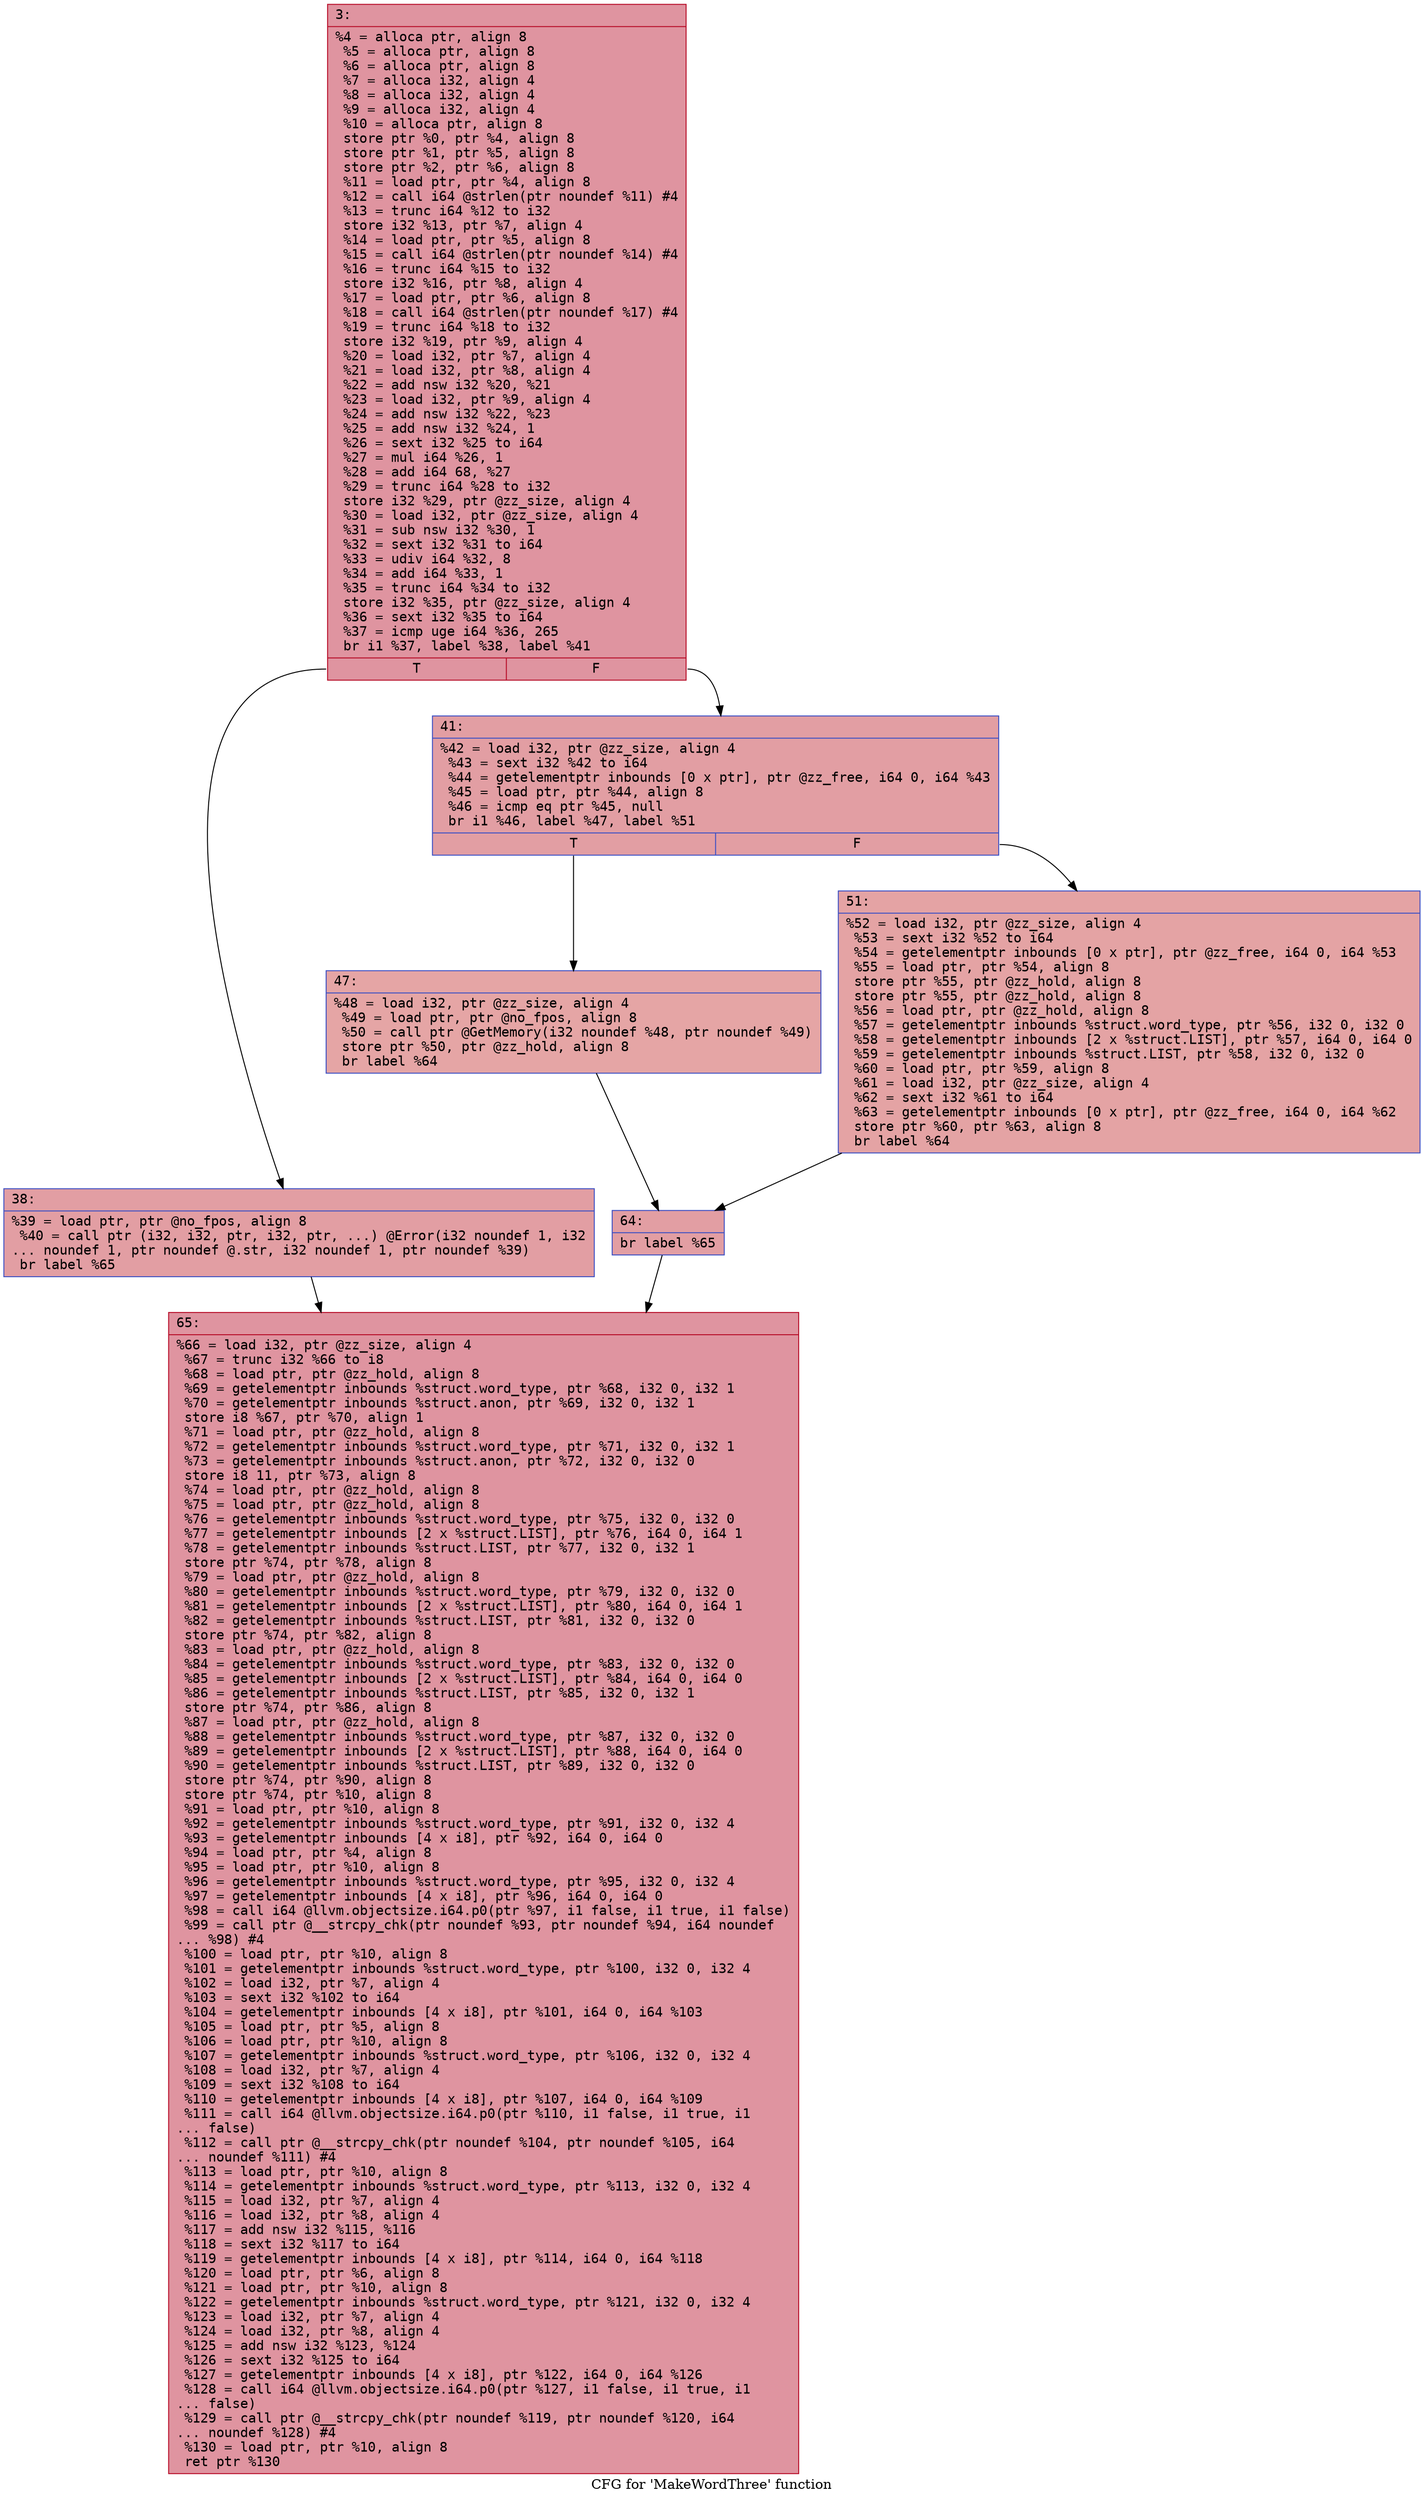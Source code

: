 digraph "CFG for 'MakeWordThree' function" {
	label="CFG for 'MakeWordThree' function";

	Node0x6000028c8d20 [shape=record,color="#b70d28ff", style=filled, fillcolor="#b70d2870" fontname="Courier",label="{3:\l|  %4 = alloca ptr, align 8\l  %5 = alloca ptr, align 8\l  %6 = alloca ptr, align 8\l  %7 = alloca i32, align 4\l  %8 = alloca i32, align 4\l  %9 = alloca i32, align 4\l  %10 = alloca ptr, align 8\l  store ptr %0, ptr %4, align 8\l  store ptr %1, ptr %5, align 8\l  store ptr %2, ptr %6, align 8\l  %11 = load ptr, ptr %4, align 8\l  %12 = call i64 @strlen(ptr noundef %11) #4\l  %13 = trunc i64 %12 to i32\l  store i32 %13, ptr %7, align 4\l  %14 = load ptr, ptr %5, align 8\l  %15 = call i64 @strlen(ptr noundef %14) #4\l  %16 = trunc i64 %15 to i32\l  store i32 %16, ptr %8, align 4\l  %17 = load ptr, ptr %6, align 8\l  %18 = call i64 @strlen(ptr noundef %17) #4\l  %19 = trunc i64 %18 to i32\l  store i32 %19, ptr %9, align 4\l  %20 = load i32, ptr %7, align 4\l  %21 = load i32, ptr %8, align 4\l  %22 = add nsw i32 %20, %21\l  %23 = load i32, ptr %9, align 4\l  %24 = add nsw i32 %22, %23\l  %25 = add nsw i32 %24, 1\l  %26 = sext i32 %25 to i64\l  %27 = mul i64 %26, 1\l  %28 = add i64 68, %27\l  %29 = trunc i64 %28 to i32\l  store i32 %29, ptr @zz_size, align 4\l  %30 = load i32, ptr @zz_size, align 4\l  %31 = sub nsw i32 %30, 1\l  %32 = sext i32 %31 to i64\l  %33 = udiv i64 %32, 8\l  %34 = add i64 %33, 1\l  %35 = trunc i64 %34 to i32\l  store i32 %35, ptr @zz_size, align 4\l  %36 = sext i32 %35 to i64\l  %37 = icmp uge i64 %36, 265\l  br i1 %37, label %38, label %41\l|{<s0>T|<s1>F}}"];
	Node0x6000028c8d20:s0 -> Node0x6000028c8d70[tooltip="3 -> 38\nProbability 50.00%" ];
	Node0x6000028c8d20:s1 -> Node0x6000028c8dc0[tooltip="3 -> 41\nProbability 50.00%" ];
	Node0x6000028c8d70 [shape=record,color="#3d50c3ff", style=filled, fillcolor="#be242e70" fontname="Courier",label="{38:\l|  %39 = load ptr, ptr @no_fpos, align 8\l  %40 = call ptr (i32, i32, ptr, i32, ptr, ...) @Error(i32 noundef 1, i32\l... noundef 1, ptr noundef @.str, i32 noundef 1, ptr noundef %39)\l  br label %65\l}"];
	Node0x6000028c8d70 -> Node0x6000028c8f00[tooltip="38 -> 65\nProbability 100.00%" ];
	Node0x6000028c8dc0 [shape=record,color="#3d50c3ff", style=filled, fillcolor="#be242e70" fontname="Courier",label="{41:\l|  %42 = load i32, ptr @zz_size, align 4\l  %43 = sext i32 %42 to i64\l  %44 = getelementptr inbounds [0 x ptr], ptr @zz_free, i64 0, i64 %43\l  %45 = load ptr, ptr %44, align 8\l  %46 = icmp eq ptr %45, null\l  br i1 %46, label %47, label %51\l|{<s0>T|<s1>F}}"];
	Node0x6000028c8dc0:s0 -> Node0x6000028c8e10[tooltip="41 -> 47\nProbability 37.50%" ];
	Node0x6000028c8dc0:s1 -> Node0x6000028c8e60[tooltip="41 -> 51\nProbability 62.50%" ];
	Node0x6000028c8e10 [shape=record,color="#3d50c3ff", style=filled, fillcolor="#c5333470" fontname="Courier",label="{47:\l|  %48 = load i32, ptr @zz_size, align 4\l  %49 = load ptr, ptr @no_fpos, align 8\l  %50 = call ptr @GetMemory(i32 noundef %48, ptr noundef %49)\l  store ptr %50, ptr @zz_hold, align 8\l  br label %64\l}"];
	Node0x6000028c8e10 -> Node0x6000028c8eb0[tooltip="47 -> 64\nProbability 100.00%" ];
	Node0x6000028c8e60 [shape=record,color="#3d50c3ff", style=filled, fillcolor="#c32e3170" fontname="Courier",label="{51:\l|  %52 = load i32, ptr @zz_size, align 4\l  %53 = sext i32 %52 to i64\l  %54 = getelementptr inbounds [0 x ptr], ptr @zz_free, i64 0, i64 %53\l  %55 = load ptr, ptr %54, align 8\l  store ptr %55, ptr @zz_hold, align 8\l  store ptr %55, ptr @zz_hold, align 8\l  %56 = load ptr, ptr @zz_hold, align 8\l  %57 = getelementptr inbounds %struct.word_type, ptr %56, i32 0, i32 0\l  %58 = getelementptr inbounds [2 x %struct.LIST], ptr %57, i64 0, i64 0\l  %59 = getelementptr inbounds %struct.LIST, ptr %58, i32 0, i32 0\l  %60 = load ptr, ptr %59, align 8\l  %61 = load i32, ptr @zz_size, align 4\l  %62 = sext i32 %61 to i64\l  %63 = getelementptr inbounds [0 x ptr], ptr @zz_free, i64 0, i64 %62\l  store ptr %60, ptr %63, align 8\l  br label %64\l}"];
	Node0x6000028c8e60 -> Node0x6000028c8eb0[tooltip="51 -> 64\nProbability 100.00%" ];
	Node0x6000028c8eb0 [shape=record,color="#3d50c3ff", style=filled, fillcolor="#be242e70" fontname="Courier",label="{64:\l|  br label %65\l}"];
	Node0x6000028c8eb0 -> Node0x6000028c8f00[tooltip="64 -> 65\nProbability 100.00%" ];
	Node0x6000028c8f00 [shape=record,color="#b70d28ff", style=filled, fillcolor="#b70d2870" fontname="Courier",label="{65:\l|  %66 = load i32, ptr @zz_size, align 4\l  %67 = trunc i32 %66 to i8\l  %68 = load ptr, ptr @zz_hold, align 8\l  %69 = getelementptr inbounds %struct.word_type, ptr %68, i32 0, i32 1\l  %70 = getelementptr inbounds %struct.anon, ptr %69, i32 0, i32 1\l  store i8 %67, ptr %70, align 1\l  %71 = load ptr, ptr @zz_hold, align 8\l  %72 = getelementptr inbounds %struct.word_type, ptr %71, i32 0, i32 1\l  %73 = getelementptr inbounds %struct.anon, ptr %72, i32 0, i32 0\l  store i8 11, ptr %73, align 8\l  %74 = load ptr, ptr @zz_hold, align 8\l  %75 = load ptr, ptr @zz_hold, align 8\l  %76 = getelementptr inbounds %struct.word_type, ptr %75, i32 0, i32 0\l  %77 = getelementptr inbounds [2 x %struct.LIST], ptr %76, i64 0, i64 1\l  %78 = getelementptr inbounds %struct.LIST, ptr %77, i32 0, i32 1\l  store ptr %74, ptr %78, align 8\l  %79 = load ptr, ptr @zz_hold, align 8\l  %80 = getelementptr inbounds %struct.word_type, ptr %79, i32 0, i32 0\l  %81 = getelementptr inbounds [2 x %struct.LIST], ptr %80, i64 0, i64 1\l  %82 = getelementptr inbounds %struct.LIST, ptr %81, i32 0, i32 0\l  store ptr %74, ptr %82, align 8\l  %83 = load ptr, ptr @zz_hold, align 8\l  %84 = getelementptr inbounds %struct.word_type, ptr %83, i32 0, i32 0\l  %85 = getelementptr inbounds [2 x %struct.LIST], ptr %84, i64 0, i64 0\l  %86 = getelementptr inbounds %struct.LIST, ptr %85, i32 0, i32 1\l  store ptr %74, ptr %86, align 8\l  %87 = load ptr, ptr @zz_hold, align 8\l  %88 = getelementptr inbounds %struct.word_type, ptr %87, i32 0, i32 0\l  %89 = getelementptr inbounds [2 x %struct.LIST], ptr %88, i64 0, i64 0\l  %90 = getelementptr inbounds %struct.LIST, ptr %89, i32 0, i32 0\l  store ptr %74, ptr %90, align 8\l  store ptr %74, ptr %10, align 8\l  %91 = load ptr, ptr %10, align 8\l  %92 = getelementptr inbounds %struct.word_type, ptr %91, i32 0, i32 4\l  %93 = getelementptr inbounds [4 x i8], ptr %92, i64 0, i64 0\l  %94 = load ptr, ptr %4, align 8\l  %95 = load ptr, ptr %10, align 8\l  %96 = getelementptr inbounds %struct.word_type, ptr %95, i32 0, i32 4\l  %97 = getelementptr inbounds [4 x i8], ptr %96, i64 0, i64 0\l  %98 = call i64 @llvm.objectsize.i64.p0(ptr %97, i1 false, i1 true, i1 false)\l  %99 = call ptr @__strcpy_chk(ptr noundef %93, ptr noundef %94, i64 noundef\l... %98) #4\l  %100 = load ptr, ptr %10, align 8\l  %101 = getelementptr inbounds %struct.word_type, ptr %100, i32 0, i32 4\l  %102 = load i32, ptr %7, align 4\l  %103 = sext i32 %102 to i64\l  %104 = getelementptr inbounds [4 x i8], ptr %101, i64 0, i64 %103\l  %105 = load ptr, ptr %5, align 8\l  %106 = load ptr, ptr %10, align 8\l  %107 = getelementptr inbounds %struct.word_type, ptr %106, i32 0, i32 4\l  %108 = load i32, ptr %7, align 4\l  %109 = sext i32 %108 to i64\l  %110 = getelementptr inbounds [4 x i8], ptr %107, i64 0, i64 %109\l  %111 = call i64 @llvm.objectsize.i64.p0(ptr %110, i1 false, i1 true, i1\l... false)\l  %112 = call ptr @__strcpy_chk(ptr noundef %104, ptr noundef %105, i64\l... noundef %111) #4\l  %113 = load ptr, ptr %10, align 8\l  %114 = getelementptr inbounds %struct.word_type, ptr %113, i32 0, i32 4\l  %115 = load i32, ptr %7, align 4\l  %116 = load i32, ptr %8, align 4\l  %117 = add nsw i32 %115, %116\l  %118 = sext i32 %117 to i64\l  %119 = getelementptr inbounds [4 x i8], ptr %114, i64 0, i64 %118\l  %120 = load ptr, ptr %6, align 8\l  %121 = load ptr, ptr %10, align 8\l  %122 = getelementptr inbounds %struct.word_type, ptr %121, i32 0, i32 4\l  %123 = load i32, ptr %7, align 4\l  %124 = load i32, ptr %8, align 4\l  %125 = add nsw i32 %123, %124\l  %126 = sext i32 %125 to i64\l  %127 = getelementptr inbounds [4 x i8], ptr %122, i64 0, i64 %126\l  %128 = call i64 @llvm.objectsize.i64.p0(ptr %127, i1 false, i1 true, i1\l... false)\l  %129 = call ptr @__strcpy_chk(ptr noundef %119, ptr noundef %120, i64\l... noundef %128) #4\l  %130 = load ptr, ptr %10, align 8\l  ret ptr %130\l}"];
}
